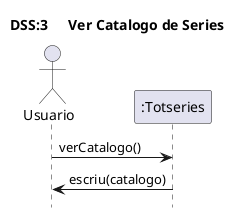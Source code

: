 @startuml
title	DSS:3	Ver Catalogo de Series

hide	footbox

actor	Usuario	as	user
user	->	":Totseries":verCatalogo()
":Totseries" -> user :escriu(catalogo)

@enduml
